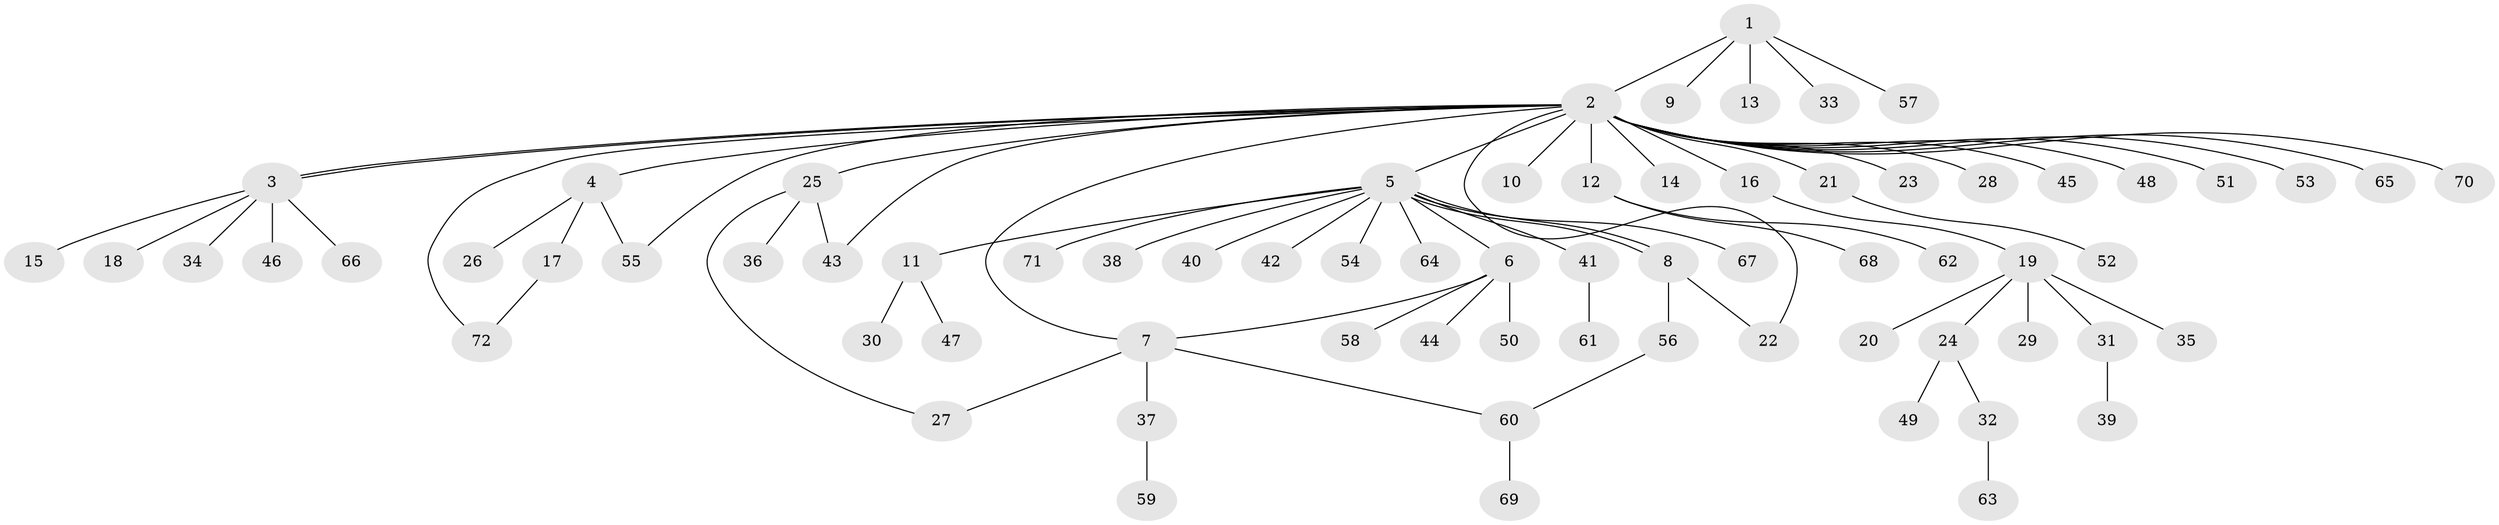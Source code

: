 // coarse degree distribution, {2: 0.1111111111111111, 3: 0.05555555555555555, 1: 0.7222222222222222, 4: 0.027777777777777776, 10: 0.027777777777777776, 5: 0.027777777777777776, 19: 0.027777777777777776}
// Generated by graph-tools (version 1.1) at 2025/36/03/04/25 23:36:58]
// undirected, 72 vertices, 80 edges
graph export_dot {
  node [color=gray90,style=filled];
  1;
  2;
  3;
  4;
  5;
  6;
  7;
  8;
  9;
  10;
  11;
  12;
  13;
  14;
  15;
  16;
  17;
  18;
  19;
  20;
  21;
  22;
  23;
  24;
  25;
  26;
  27;
  28;
  29;
  30;
  31;
  32;
  33;
  34;
  35;
  36;
  37;
  38;
  39;
  40;
  41;
  42;
  43;
  44;
  45;
  46;
  47;
  48;
  49;
  50;
  51;
  52;
  53;
  54;
  55;
  56;
  57;
  58;
  59;
  60;
  61;
  62;
  63;
  64;
  65;
  66;
  67;
  68;
  69;
  70;
  71;
  72;
  1 -- 2;
  1 -- 9;
  1 -- 13;
  1 -- 33;
  1 -- 57;
  2 -- 3;
  2 -- 3;
  2 -- 4;
  2 -- 5;
  2 -- 7;
  2 -- 10;
  2 -- 12;
  2 -- 14;
  2 -- 16;
  2 -- 21;
  2 -- 22;
  2 -- 23;
  2 -- 25;
  2 -- 28;
  2 -- 43;
  2 -- 45;
  2 -- 48;
  2 -- 51;
  2 -- 53;
  2 -- 55;
  2 -- 65;
  2 -- 70;
  2 -- 72;
  3 -- 15;
  3 -- 18;
  3 -- 34;
  3 -- 46;
  3 -- 66;
  4 -- 17;
  4 -- 26;
  4 -- 55;
  5 -- 6;
  5 -- 8;
  5 -- 8;
  5 -- 11;
  5 -- 38;
  5 -- 40;
  5 -- 41;
  5 -- 42;
  5 -- 54;
  5 -- 64;
  5 -- 67;
  5 -- 71;
  6 -- 7;
  6 -- 44;
  6 -- 50;
  6 -- 58;
  7 -- 27;
  7 -- 37;
  7 -- 60;
  8 -- 22;
  8 -- 56;
  11 -- 30;
  11 -- 47;
  12 -- 62;
  12 -- 68;
  16 -- 19;
  17 -- 72;
  19 -- 20;
  19 -- 24;
  19 -- 29;
  19 -- 31;
  19 -- 35;
  21 -- 52;
  24 -- 32;
  24 -- 49;
  25 -- 27;
  25 -- 36;
  25 -- 43;
  31 -- 39;
  32 -- 63;
  37 -- 59;
  41 -- 61;
  56 -- 60;
  60 -- 69;
}
